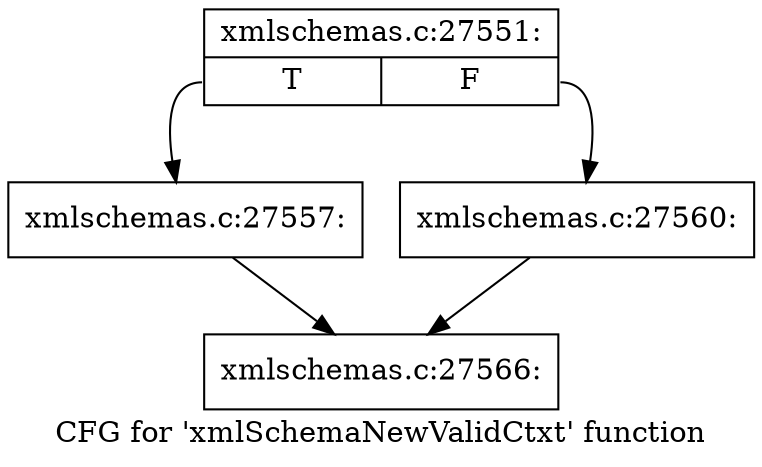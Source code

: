 digraph "CFG for 'xmlSchemaNewValidCtxt' function" {
	label="CFG for 'xmlSchemaNewValidCtxt' function";

	Node0x55d025c67920 [shape=record,label="{xmlschemas.c:27551:|{<s0>T|<s1>F}}"];
	Node0x55d025c67920:s0 -> Node0x55d025cad8e0;
	Node0x55d025c67920:s1 -> Node0x55d025cad930;
	Node0x55d025cad8e0 [shape=record,label="{xmlschemas.c:27557:}"];
	Node0x55d025cad8e0 -> Node0x55d025c67970;
	Node0x55d025cad930 [shape=record,label="{xmlschemas.c:27560:}"];
	Node0x55d025cad930 -> Node0x55d025c67970;
	Node0x55d025c67970 [shape=record,label="{xmlschemas.c:27566:}"];
}
